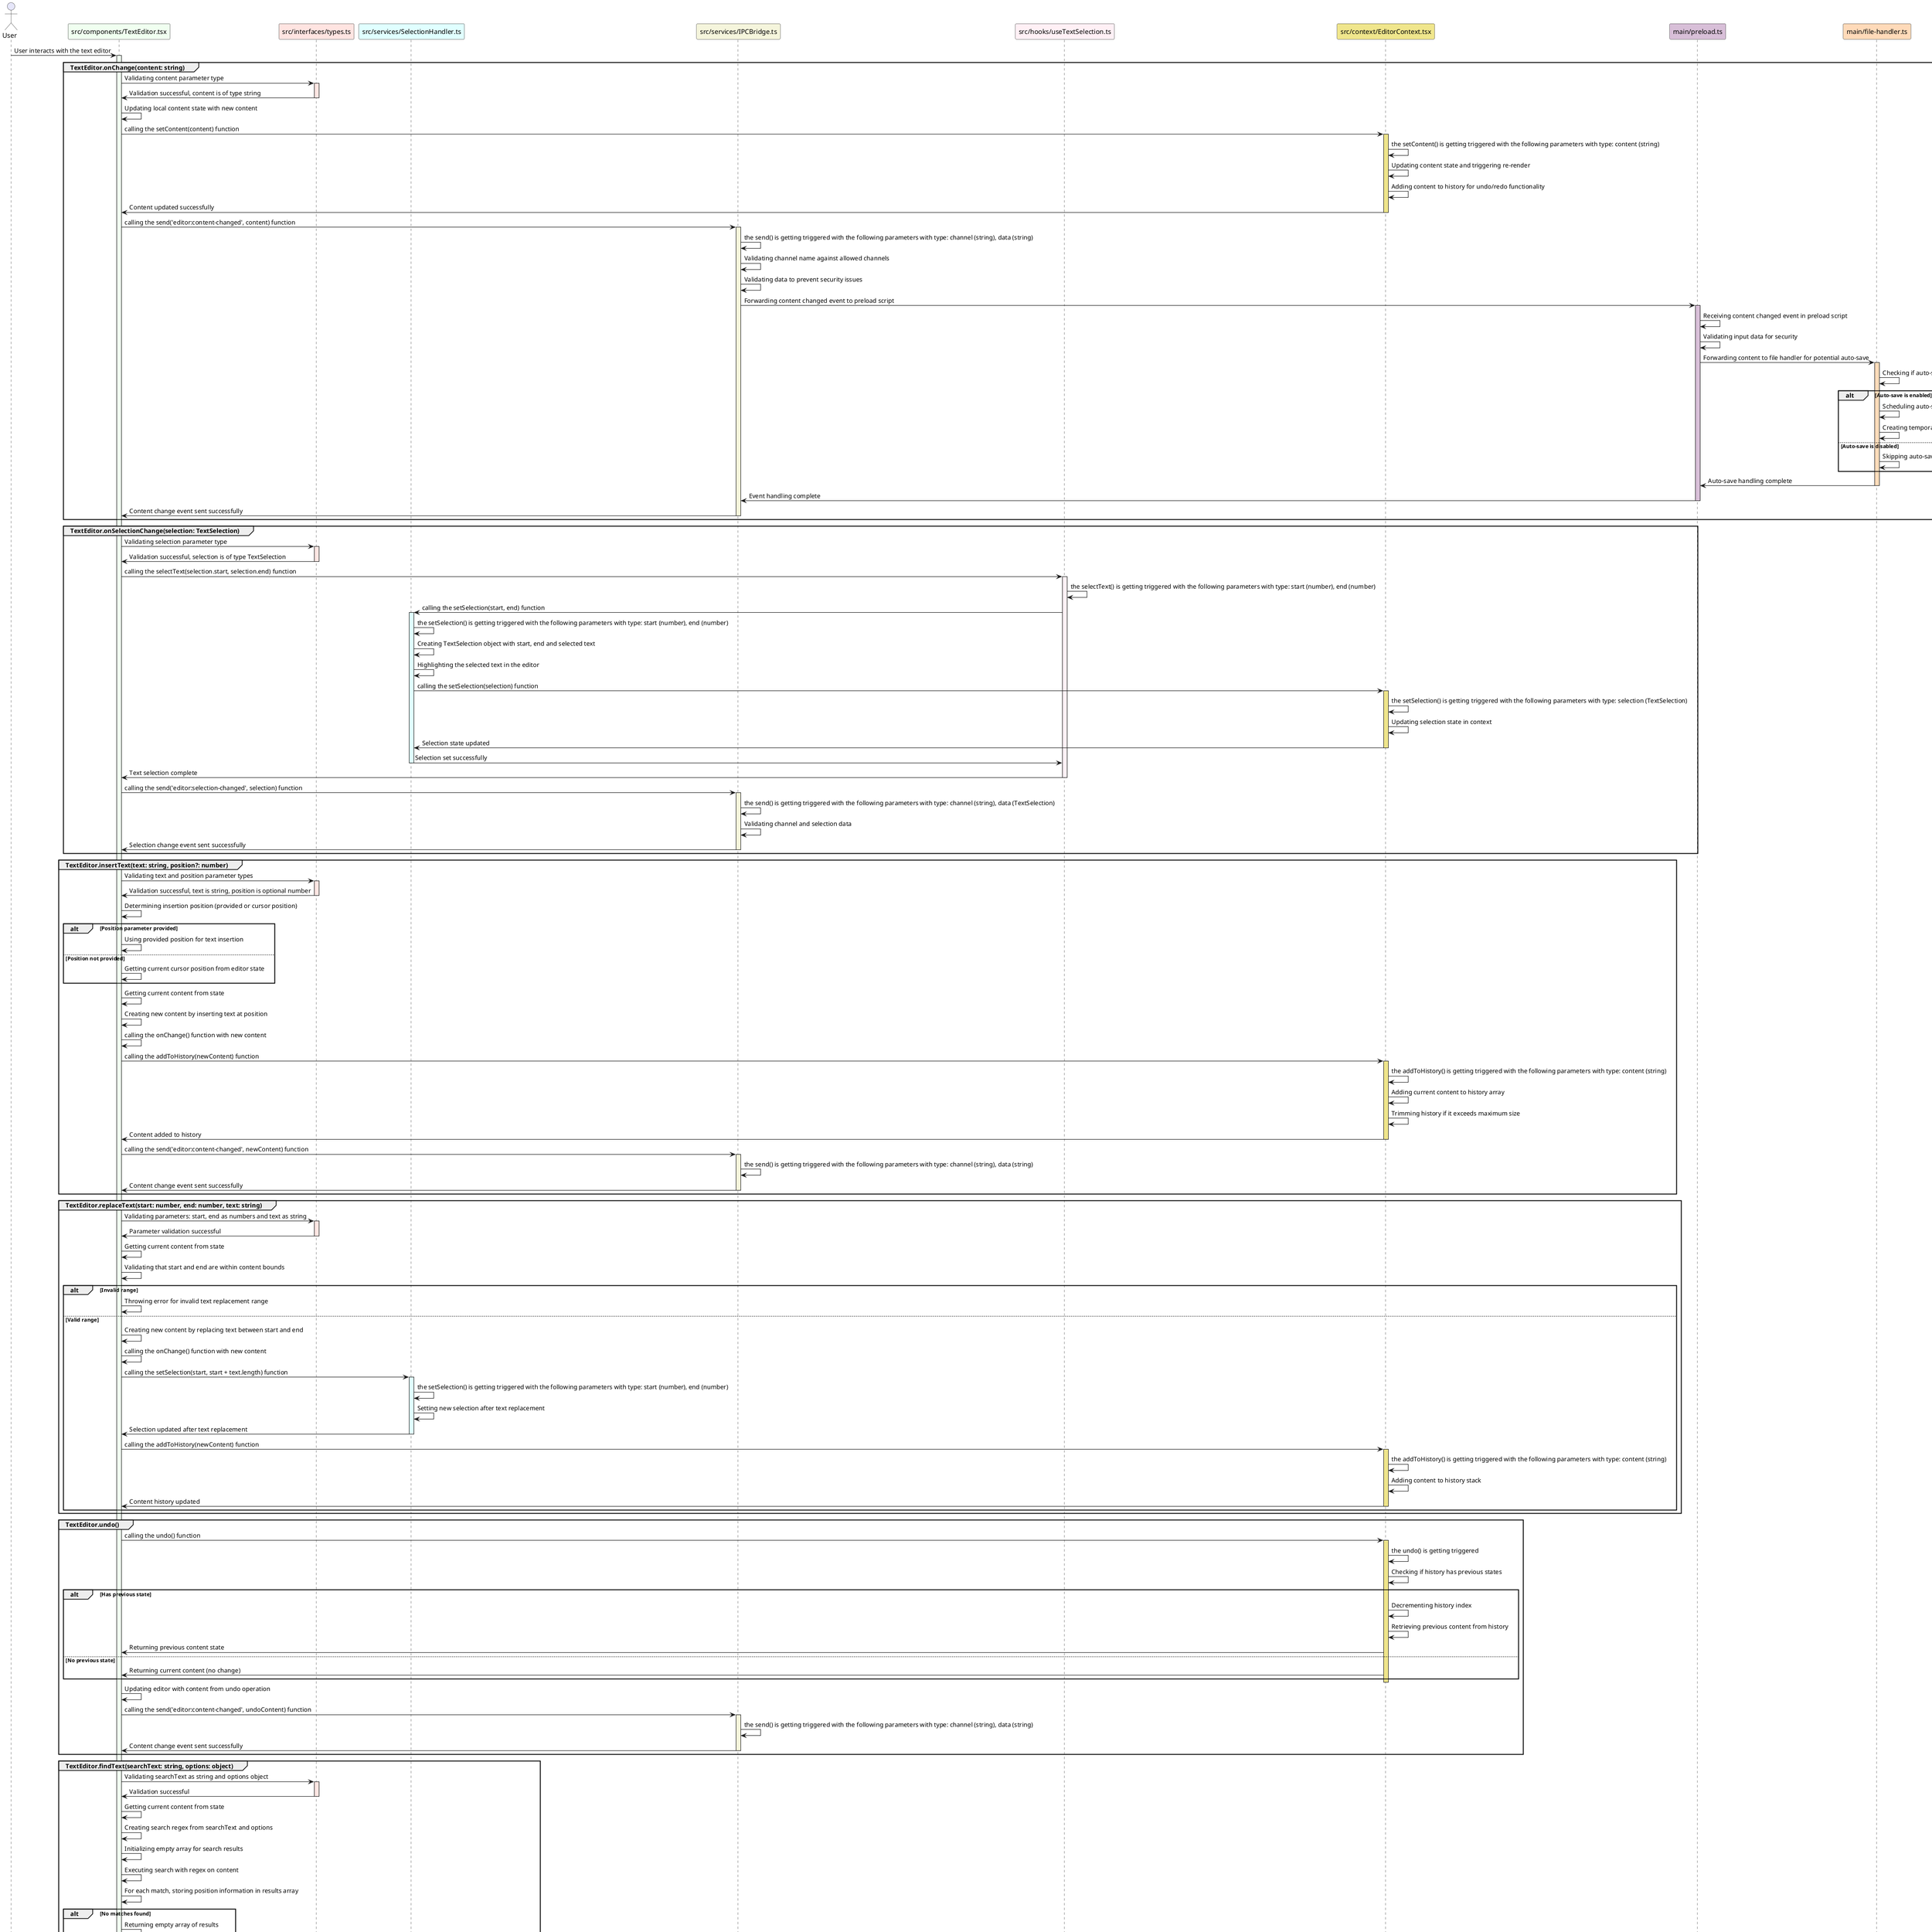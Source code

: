 
@startuml
actor User #E6E6FA
participant "src/components/TextEditor.tsx" as TextEditor #F0FFF0
participant "src/interfaces/types.ts" as Types #FFE4E1
participant "src/services/SelectionHandler.ts" as SelectionHandler #E0FFFF
participant "src/services/IPCBridge.ts" as IPCBridge #F5F5DC
participant "src/hooks/useTextSelection.ts" as UseTextSelection #FFF0F5
participant "src/context/EditorContext.tsx" as EditorContext #F0E68C
participant "main/preload.ts" as Preload #D8BFD8
participant "main/file-handler.ts" as FileHandler #FFDAB9

User -> TextEditor: User interacts with the text editor
activate TextEditor #F0FFF0

group TextEditor.onChange(content: string)
    TextEditor -> Types: Validating content parameter type
    activate Types #FFE4E1
    Types -> TextEditor: Validation successful, content is of type string
    deactivate Types

    TextEditor -> TextEditor: Updating local content state with new content
    TextEditor -> EditorContext: calling the setContent(content) function
    activate EditorContext #F0E68C
    
    EditorContext -> EditorContext: the setContent() is getting triggered with the following parameters with type: content (string)
    EditorContext -> EditorContext: Updating content state and triggering re-render
    EditorContext -> EditorContext: Adding content to history for undo/redo functionality
    EditorContext -> TextEditor: Content updated successfully
    deactivate EditorContext
    
    TextEditor -> IPCBridge: calling the send('editor:content-changed', content) function
    activate IPCBridge #F5F5DC
    
    IPCBridge -> IPCBridge: the send() is getting triggered with the following parameters with type: channel (string), data (string)
    IPCBridge -> IPCBridge: Validating channel name against allowed channels
    IPCBridge -> IPCBridge: Validating data to prevent security issues
    
    IPCBridge -> Preload: Forwarding content changed event to preload script
    activate Preload #D8BFD8
    
    Preload -> Preload: Receiving content changed event in preload script
    Preload -> Preload: Validating input data for security
    
    Preload -> FileHandler: Forwarding content to file handler for potential auto-save
    activate FileHandler #FFDAB9
    
    FileHandler -> FileHandler: Checking if auto-save is enabled
    alt Auto-save is enabled
        FileHandler -> FileHandler: Scheduling auto-save with current content
        FileHandler -> FileHandler: Creating temporary backup of content
    else Auto-save is disabled
        FileHandler -> FileHandler: Skipping auto-save operation
    end
    
    FileHandler -> Preload: Auto-save handling complete
    deactivate FileHandler
    
    Preload -> IPCBridge: Event handling complete
    deactivate Preload
    
    IPCBridge -> TextEditor: Content change event sent successfully
    deactivate IPCBridge
end

group TextEditor.onSelectionChange(selection: TextSelection)
    TextEditor -> Types: Validating selection parameter type
    activate Types #FFE4E1
    
    Types -> TextEditor: Validation successful, selection is of type TextSelection
    deactivate Types
    
    TextEditor -> UseTextSelection: calling the selectText(selection.start, selection.end) function
    activate UseTextSelection #FFF0F5
    
    UseTextSelection -> UseTextSelection: the selectText() is getting triggered with the following parameters with type: start (number), end (number)
    UseTextSelection -> SelectionHandler: calling the setSelection(start, end) function
    activate SelectionHandler #E0FFFF
    
    SelectionHandler -> SelectionHandler: the setSelection() is getting triggered with the following parameters with type: start (number), end (number)
    SelectionHandler -> SelectionHandler: Creating TextSelection object with start, end and selected text
    SelectionHandler -> SelectionHandler: Highlighting the selected text in the editor
    
    SelectionHandler -> EditorContext: calling the setSelection(selection) function
    activate EditorContext #F0E68C
    
    EditorContext -> EditorContext: the setSelection() is getting triggered with the following parameters with type: selection (TextSelection)
    EditorContext -> EditorContext: Updating selection state in context
    EditorContext -> SelectionHandler: Selection state updated
    deactivate EditorContext
    
    SelectionHandler -> UseTextSelection: Selection set successfully
    deactivate SelectionHandler
    
    UseTextSelection -> TextEditor: Text selection complete
    deactivate UseTextSelection
    
    TextEditor -> IPCBridge: calling the send('editor:selection-changed', selection) function
    activate IPCBridge #F5F5DC
    
    IPCBridge -> IPCBridge: the send() is getting triggered with the following parameters with type: channel (string), data (TextSelection)
    IPCBridge -> IPCBridge: Validating channel and selection data
    IPCBridge -> TextEditor: Selection change event sent successfully
    deactivate IPCBridge
end

group TextEditor.insertText(text: string, position?: number)
    TextEditor -> Types: Validating text and position parameter types
    activate Types #FFE4E1
    
    Types -> TextEditor: Validation successful, text is string, position is optional number
    deactivate Types
    
    TextEditor -> TextEditor: Determining insertion position (provided or cursor position)
    
    alt Position parameter provided
        TextEditor -> TextEditor: Using provided position for text insertion
    else Position not provided
        TextEditor -> TextEditor: Getting current cursor position from editor state
    end
    
    TextEditor -> TextEditor: Getting current content from state
    TextEditor -> TextEditor: Creating new content by inserting text at position
    TextEditor -> TextEditor: calling the onChange() function with new content
    
    TextEditor -> EditorContext: calling the addToHistory(newContent) function
    activate EditorContext #F0E68C
    
    EditorContext -> EditorContext: the addToHistory() is getting triggered with the following parameters with type: content (string)
    EditorContext -> EditorContext: Adding current content to history array
    EditorContext -> EditorContext: Trimming history if it exceeds maximum size
    EditorContext -> TextEditor: Content added to history
    deactivate EditorContext
    
    TextEditor -> IPCBridge: calling the send('editor:content-changed', newContent) function
    activate IPCBridge #F5F5DC
    
    IPCBridge -> IPCBridge: the send() is getting triggered with the following parameters with type: channel (string), data (string)
    IPCBridge -> TextEditor: Content change event sent successfully
    deactivate IPCBridge
end

group TextEditor.replaceText(start: number, end: number, text: string)
    TextEditor -> Types: Validating parameters: start, end as numbers and text as string
    activate Types #FFE4E1
    
    Types -> TextEditor: Parameter validation successful
    deactivate Types
    
    TextEditor -> TextEditor: Getting current content from state
    TextEditor -> TextEditor: Validating that start and end are within content bounds
    
    alt Invalid range
        TextEditor -> TextEditor: Throwing error for invalid text replacement range
    else Valid range
        TextEditor -> TextEditor: Creating new content by replacing text between start and end
        TextEditor -> TextEditor: calling the onChange() function with new content
        
        TextEditor -> SelectionHandler: calling the setSelection(start, start + text.length) function
        activate SelectionHandler #E0FFFF
        
        SelectionHandler -> SelectionHandler: the setSelection() is getting triggered with the following parameters with type: start (number), end (number)
        SelectionHandler -> SelectionHandler: Setting new selection after text replacement
        SelectionHandler -> TextEditor: Selection updated after text replacement
        deactivate SelectionHandler
        
        TextEditor -> EditorContext: calling the addToHistory(newContent) function
        activate EditorContext #F0E68C
        
        EditorContext -> EditorContext: the addToHistory() is getting triggered with the following parameters with type: content (string)
        EditorContext -> EditorContext: Adding content to history stack
        EditorContext -> TextEditor: Content history updated
        deactivate EditorContext
    end
end

group TextEditor.undo()
    TextEditor -> EditorContext: calling the undo() function
    activate EditorContext #F0E68C
    
    EditorContext -> EditorContext: the undo() is getting triggered
    EditorContext -> EditorContext: Checking if history has previous states
    
    alt Has previous state
        EditorContext -> EditorContext: Decrementing history index
        EditorContext -> EditorContext: Retrieving previous content from history
        EditorContext -> TextEditor: Returning previous content state
    else No previous state
        EditorContext -> TextEditor: Returning current content (no change)
    end
    deactivate EditorContext
    
    TextEditor -> TextEditor: Updating editor with content from undo operation
    TextEditor -> IPCBridge: calling the send('editor:content-changed', undoContent) function
    activate IPCBridge #F5F5DC
    
    IPCBridge -> IPCBridge: the send() is getting triggered with the following parameters with type: channel (string), data (string)
    IPCBridge -> TextEditor: Content change event sent successfully
    deactivate IPCBridge
end

group TextEditor.findText(searchText: string, options: object)
    TextEditor -> Types: Validating searchText as string and options object
    activate Types #FFE4E1
    
    Types -> TextEditor: Validation successful
    deactivate Types
    
    TextEditor -> TextEditor: Getting current content from state
    TextEditor -> TextEditor: Creating search regex from searchText and options
    TextEditor -> TextEditor: Initializing empty array for search results
    
    TextEditor -> TextEditor: Executing search with regex on content
    TextEditor -> TextEditor: For each match, storing position information in results array
    
    alt No matches found
        TextEditor -> TextEditor: Returning empty array of results
    else Matches found
        TextEditor -> TextEditor: Highlighting first match in editor
        TextEditor -> TextEditor: Returning array of match positions
    end
    
    TextEditor -> SelectionHandler: If matches found, calling setSelection() for first match
    activate SelectionHandler #E0FFFF
    
    SelectionHandler -> SelectionHandler: Setting selection to first match position
    SelectionHandler -> TextEditor: First match selected in editor
    deactivate SelectionHandler
end

deactivate TextEditor
@enduml